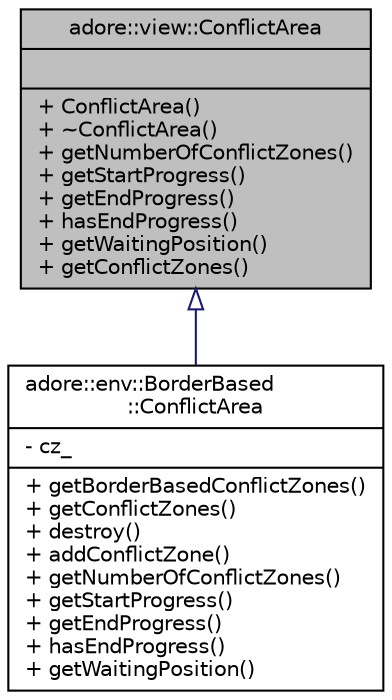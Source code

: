 digraph "adore::view::ConflictArea"
{
 // LATEX_PDF_SIZE
  edge [fontname="Helvetica",fontsize="10",labelfontname="Helvetica",labelfontsize="10"];
  node [fontname="Helvetica",fontsize="10",shape=record];
  Node1 [label="{adore::view::ConflictArea\n||+ ConflictArea()\l+ ~ConflictArea()\l+ getNumberOfConflictZones()\l+ getStartProgress()\l+ getEndProgress()\l+ hasEndProgress()\l+ getWaitingPosition()\l+ getConflictZones()\l}",height=0.2,width=0.4,color="black", fillcolor="grey75", style="filled", fontcolor="black",tooltip=" "];
  Node1 -> Node2 [dir="back",color="midnightblue",fontsize="10",style="solid",arrowtail="onormal",fontname="Helvetica"];
  Node2 [label="{adore::env::BorderBased\l::ConflictArea\n|- cz_\l|+ getBorderBasedConflictZones()\l+ getConflictZones()\l+ destroy()\l+ addConflictZone()\l+ getNumberOfConflictZones()\l+ getStartProgress()\l+ getEndProgress()\l+ hasEndProgress()\l+ getWaitingPosition()\l}",height=0.2,width=0.4,color="black", fillcolor="white", style="filled",URL="$classadore_1_1env_1_1BorderBased_1_1ConflictArea.html",tooltip=" "];
}
